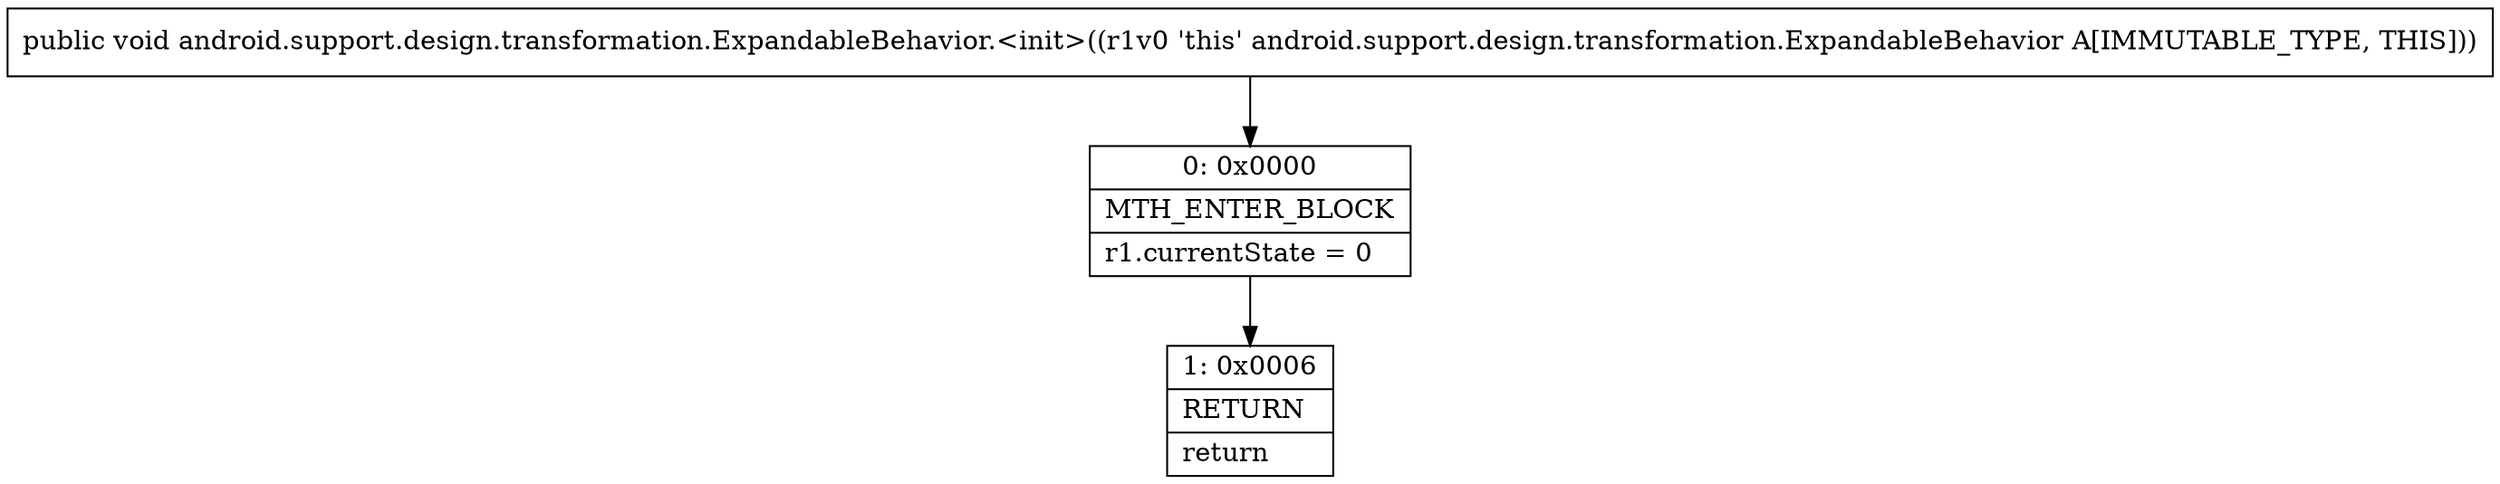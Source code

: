 digraph "CFG forandroid.support.design.transformation.ExpandableBehavior.\<init\>()V" {
Node_0 [shape=record,label="{0\:\ 0x0000|MTH_ENTER_BLOCK\l|r1.currentState = 0\l}"];
Node_1 [shape=record,label="{1\:\ 0x0006|RETURN\l|return\l}"];
MethodNode[shape=record,label="{public void android.support.design.transformation.ExpandableBehavior.\<init\>((r1v0 'this' android.support.design.transformation.ExpandableBehavior A[IMMUTABLE_TYPE, THIS])) }"];
MethodNode -> Node_0;
Node_0 -> Node_1;
}

